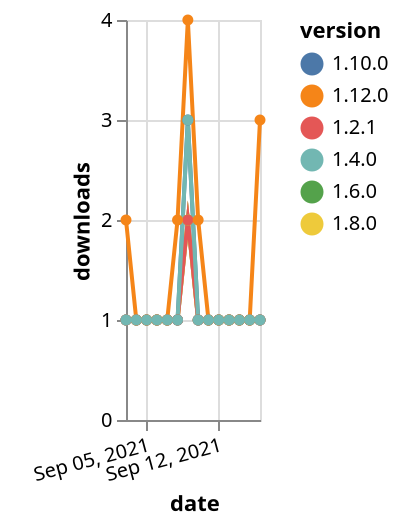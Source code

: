{"$schema": "https://vega.github.io/schema/vega-lite/v5.json", "description": "A simple bar chart with embedded data.", "data": {"values": [{"date": "2021-09-03", "total": 191, "delta": 1, "version": "1.6.0"}, {"date": "2021-09-04", "total": 192, "delta": 1, "version": "1.6.0"}, {"date": "2021-09-05", "total": 193, "delta": 1, "version": "1.6.0"}, {"date": "2021-09-06", "total": 194, "delta": 1, "version": "1.6.0"}, {"date": "2021-09-07", "total": 195, "delta": 1, "version": "1.6.0"}, {"date": "2021-09-08", "total": 196, "delta": 1, "version": "1.6.0"}, {"date": "2021-09-09", "total": 198, "delta": 2, "version": "1.6.0"}, {"date": "2021-09-10", "total": 199, "delta": 1, "version": "1.6.0"}, {"date": "2021-09-11", "total": 200, "delta": 1, "version": "1.6.0"}, {"date": "2021-09-12", "total": 201, "delta": 1, "version": "1.6.0"}, {"date": "2021-09-13", "total": 202, "delta": 1, "version": "1.6.0"}, {"date": "2021-09-14", "total": 203, "delta": 1, "version": "1.6.0"}, {"date": "2021-09-15", "total": 204, "delta": 1, "version": "1.6.0"}, {"date": "2021-09-16", "total": 205, "delta": 1, "version": "1.6.0"}, {"date": "2021-09-03", "total": 156, "delta": 1, "version": "1.8.0"}, {"date": "2021-09-04", "total": 157, "delta": 1, "version": "1.8.0"}, {"date": "2021-09-05", "total": 158, "delta": 1, "version": "1.8.0"}, {"date": "2021-09-06", "total": 159, "delta": 1, "version": "1.8.0"}, {"date": "2021-09-07", "total": 160, "delta": 1, "version": "1.8.0"}, {"date": "2021-09-08", "total": 161, "delta": 1, "version": "1.8.0"}, {"date": "2021-09-09", "total": 163, "delta": 2, "version": "1.8.0"}, {"date": "2021-09-10", "total": 164, "delta": 1, "version": "1.8.0"}, {"date": "2021-09-11", "total": 165, "delta": 1, "version": "1.8.0"}, {"date": "2021-09-12", "total": 166, "delta": 1, "version": "1.8.0"}, {"date": "2021-09-13", "total": 167, "delta": 1, "version": "1.8.0"}, {"date": "2021-09-14", "total": 168, "delta": 1, "version": "1.8.0"}, {"date": "2021-09-15", "total": 169, "delta": 1, "version": "1.8.0"}, {"date": "2021-09-16", "total": 170, "delta": 1, "version": "1.8.0"}, {"date": "2021-09-03", "total": 177, "delta": 1, "version": "1.10.0"}, {"date": "2021-09-04", "total": 178, "delta": 1, "version": "1.10.0"}, {"date": "2021-09-05", "total": 179, "delta": 1, "version": "1.10.0"}, {"date": "2021-09-06", "total": 180, "delta": 1, "version": "1.10.0"}, {"date": "2021-09-07", "total": 181, "delta": 1, "version": "1.10.0"}, {"date": "2021-09-08", "total": 182, "delta": 1, "version": "1.10.0"}, {"date": "2021-09-09", "total": 185, "delta": 3, "version": "1.10.0"}, {"date": "2021-09-10", "total": 186, "delta": 1, "version": "1.10.0"}, {"date": "2021-09-11", "total": 187, "delta": 1, "version": "1.10.0"}, {"date": "2021-09-12", "total": 188, "delta": 1, "version": "1.10.0"}, {"date": "2021-09-13", "total": 189, "delta": 1, "version": "1.10.0"}, {"date": "2021-09-14", "total": 190, "delta": 1, "version": "1.10.0"}, {"date": "2021-09-15", "total": 191, "delta": 1, "version": "1.10.0"}, {"date": "2021-09-16", "total": 192, "delta": 1, "version": "1.10.0"}, {"date": "2021-09-03", "total": 255, "delta": 1, "version": "1.2.1"}, {"date": "2021-09-04", "total": 256, "delta": 1, "version": "1.2.1"}, {"date": "2021-09-05", "total": 257, "delta": 1, "version": "1.2.1"}, {"date": "2021-09-06", "total": 258, "delta": 1, "version": "1.2.1"}, {"date": "2021-09-07", "total": 259, "delta": 1, "version": "1.2.1"}, {"date": "2021-09-08", "total": 260, "delta": 1, "version": "1.2.1"}, {"date": "2021-09-09", "total": 262, "delta": 2, "version": "1.2.1"}, {"date": "2021-09-10", "total": 263, "delta": 1, "version": "1.2.1"}, {"date": "2021-09-11", "total": 264, "delta": 1, "version": "1.2.1"}, {"date": "2021-09-12", "total": 265, "delta": 1, "version": "1.2.1"}, {"date": "2021-09-13", "total": 266, "delta": 1, "version": "1.2.1"}, {"date": "2021-09-14", "total": 267, "delta": 1, "version": "1.2.1"}, {"date": "2021-09-15", "total": 268, "delta": 1, "version": "1.2.1"}, {"date": "2021-09-16", "total": 269, "delta": 1, "version": "1.2.1"}, {"date": "2021-09-03", "total": 127, "delta": 2, "version": "1.12.0"}, {"date": "2021-09-04", "total": 128, "delta": 1, "version": "1.12.0"}, {"date": "2021-09-05", "total": 129, "delta": 1, "version": "1.12.0"}, {"date": "2021-09-06", "total": 130, "delta": 1, "version": "1.12.0"}, {"date": "2021-09-07", "total": 131, "delta": 1, "version": "1.12.0"}, {"date": "2021-09-08", "total": 133, "delta": 2, "version": "1.12.0"}, {"date": "2021-09-09", "total": 137, "delta": 4, "version": "1.12.0"}, {"date": "2021-09-10", "total": 139, "delta": 2, "version": "1.12.0"}, {"date": "2021-09-11", "total": 140, "delta": 1, "version": "1.12.0"}, {"date": "2021-09-12", "total": 141, "delta": 1, "version": "1.12.0"}, {"date": "2021-09-13", "total": 142, "delta": 1, "version": "1.12.0"}, {"date": "2021-09-14", "total": 143, "delta": 1, "version": "1.12.0"}, {"date": "2021-09-15", "total": 144, "delta": 1, "version": "1.12.0"}, {"date": "2021-09-16", "total": 147, "delta": 3, "version": "1.12.0"}, {"date": "2021-09-03", "total": 322, "delta": 1, "version": "1.4.0"}, {"date": "2021-09-04", "total": 323, "delta": 1, "version": "1.4.0"}, {"date": "2021-09-05", "total": 324, "delta": 1, "version": "1.4.0"}, {"date": "2021-09-06", "total": 325, "delta": 1, "version": "1.4.0"}, {"date": "2021-09-07", "total": 326, "delta": 1, "version": "1.4.0"}, {"date": "2021-09-08", "total": 327, "delta": 1, "version": "1.4.0"}, {"date": "2021-09-09", "total": 330, "delta": 3, "version": "1.4.0"}, {"date": "2021-09-10", "total": 331, "delta": 1, "version": "1.4.0"}, {"date": "2021-09-11", "total": 332, "delta": 1, "version": "1.4.0"}, {"date": "2021-09-12", "total": 333, "delta": 1, "version": "1.4.0"}, {"date": "2021-09-13", "total": 334, "delta": 1, "version": "1.4.0"}, {"date": "2021-09-14", "total": 335, "delta": 1, "version": "1.4.0"}, {"date": "2021-09-15", "total": 336, "delta": 1, "version": "1.4.0"}, {"date": "2021-09-16", "total": 337, "delta": 1, "version": "1.4.0"}]}, "width": "container", "mark": {"type": "line", "point": {"filled": true}}, "encoding": {"x": {"field": "date", "type": "temporal", "timeUnit": "yearmonthdate", "title": "date", "axis": {"labelAngle": -15}}, "y": {"field": "delta", "type": "quantitative", "title": "downloads"}, "color": {"field": "version", "type": "nominal"}, "tooltip": {"field": "delta"}}}